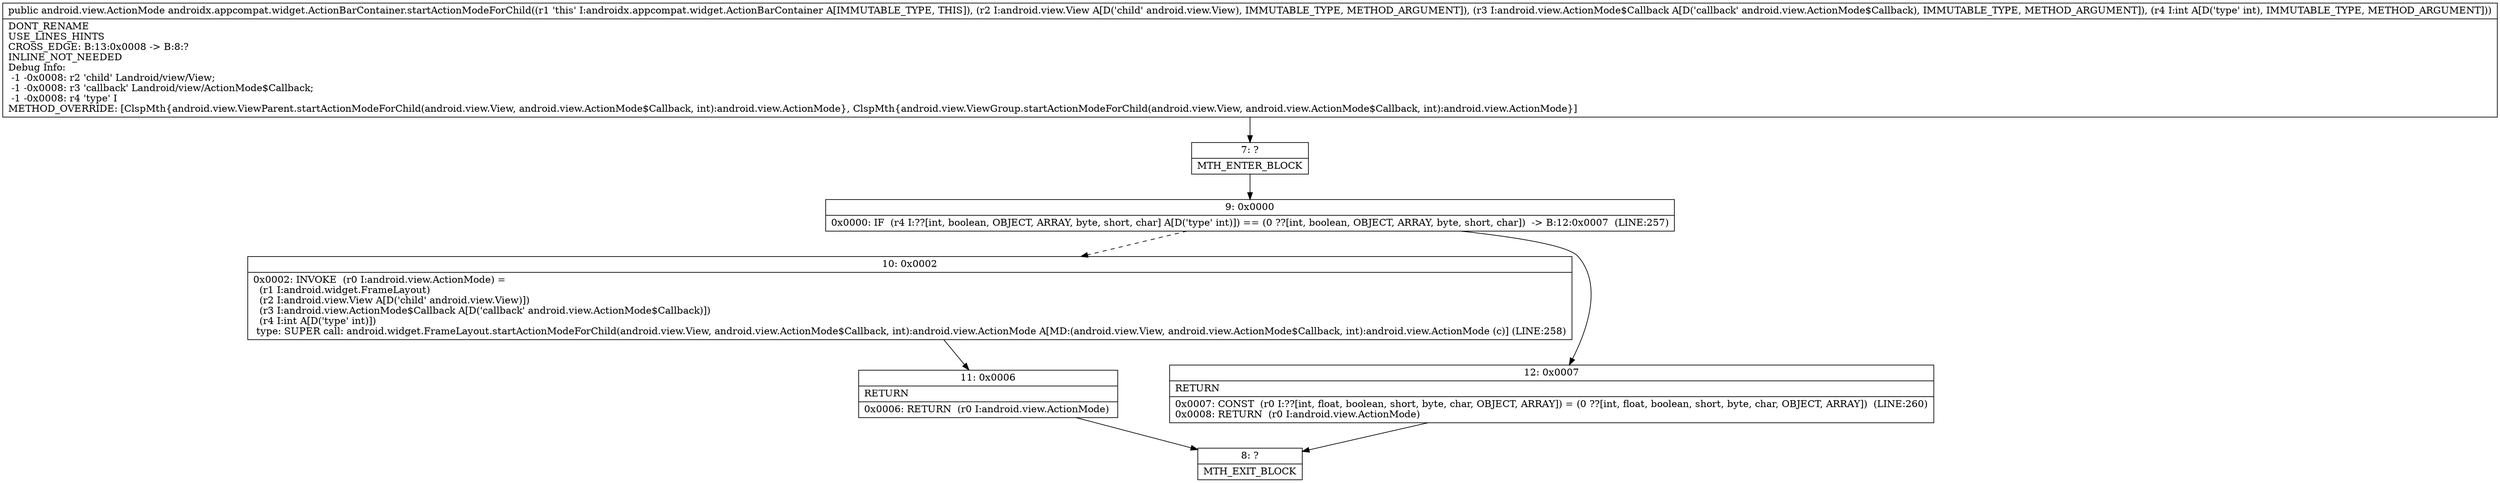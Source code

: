digraph "CFG forandroidx.appcompat.widget.ActionBarContainer.startActionModeForChild(Landroid\/view\/View;Landroid\/view\/ActionMode$Callback;I)Landroid\/view\/ActionMode;" {
Node_7 [shape=record,label="{7\:\ ?|MTH_ENTER_BLOCK\l}"];
Node_9 [shape=record,label="{9\:\ 0x0000|0x0000: IF  (r4 I:??[int, boolean, OBJECT, ARRAY, byte, short, char] A[D('type' int)]) == (0 ??[int, boolean, OBJECT, ARRAY, byte, short, char])  \-\> B:12:0x0007  (LINE:257)\l}"];
Node_10 [shape=record,label="{10\:\ 0x0002|0x0002: INVOKE  (r0 I:android.view.ActionMode) = \l  (r1 I:android.widget.FrameLayout)\l  (r2 I:android.view.View A[D('child' android.view.View)])\l  (r3 I:android.view.ActionMode$Callback A[D('callback' android.view.ActionMode$Callback)])\l  (r4 I:int A[D('type' int)])\l type: SUPER call: android.widget.FrameLayout.startActionModeForChild(android.view.View, android.view.ActionMode$Callback, int):android.view.ActionMode A[MD:(android.view.View, android.view.ActionMode$Callback, int):android.view.ActionMode (c)] (LINE:258)\l}"];
Node_11 [shape=record,label="{11\:\ 0x0006|RETURN\l|0x0006: RETURN  (r0 I:android.view.ActionMode) \l}"];
Node_8 [shape=record,label="{8\:\ ?|MTH_EXIT_BLOCK\l}"];
Node_12 [shape=record,label="{12\:\ 0x0007|RETURN\l|0x0007: CONST  (r0 I:??[int, float, boolean, short, byte, char, OBJECT, ARRAY]) = (0 ??[int, float, boolean, short, byte, char, OBJECT, ARRAY])  (LINE:260)\l0x0008: RETURN  (r0 I:android.view.ActionMode) \l}"];
MethodNode[shape=record,label="{public android.view.ActionMode androidx.appcompat.widget.ActionBarContainer.startActionModeForChild((r1 'this' I:androidx.appcompat.widget.ActionBarContainer A[IMMUTABLE_TYPE, THIS]), (r2 I:android.view.View A[D('child' android.view.View), IMMUTABLE_TYPE, METHOD_ARGUMENT]), (r3 I:android.view.ActionMode$Callback A[D('callback' android.view.ActionMode$Callback), IMMUTABLE_TYPE, METHOD_ARGUMENT]), (r4 I:int A[D('type' int), IMMUTABLE_TYPE, METHOD_ARGUMENT]))  | DONT_RENAME\lUSE_LINES_HINTS\lCROSS_EDGE: B:13:0x0008 \-\> B:8:?\lINLINE_NOT_NEEDED\lDebug Info:\l  \-1 \-0x0008: r2 'child' Landroid\/view\/View;\l  \-1 \-0x0008: r3 'callback' Landroid\/view\/ActionMode$Callback;\l  \-1 \-0x0008: r4 'type' I\lMETHOD_OVERRIDE: [ClspMth\{android.view.ViewParent.startActionModeForChild(android.view.View, android.view.ActionMode$Callback, int):android.view.ActionMode\}, ClspMth\{android.view.ViewGroup.startActionModeForChild(android.view.View, android.view.ActionMode$Callback, int):android.view.ActionMode\}]\l}"];
MethodNode -> Node_7;Node_7 -> Node_9;
Node_9 -> Node_10[style=dashed];
Node_9 -> Node_12;
Node_10 -> Node_11;
Node_11 -> Node_8;
Node_12 -> Node_8;
}

